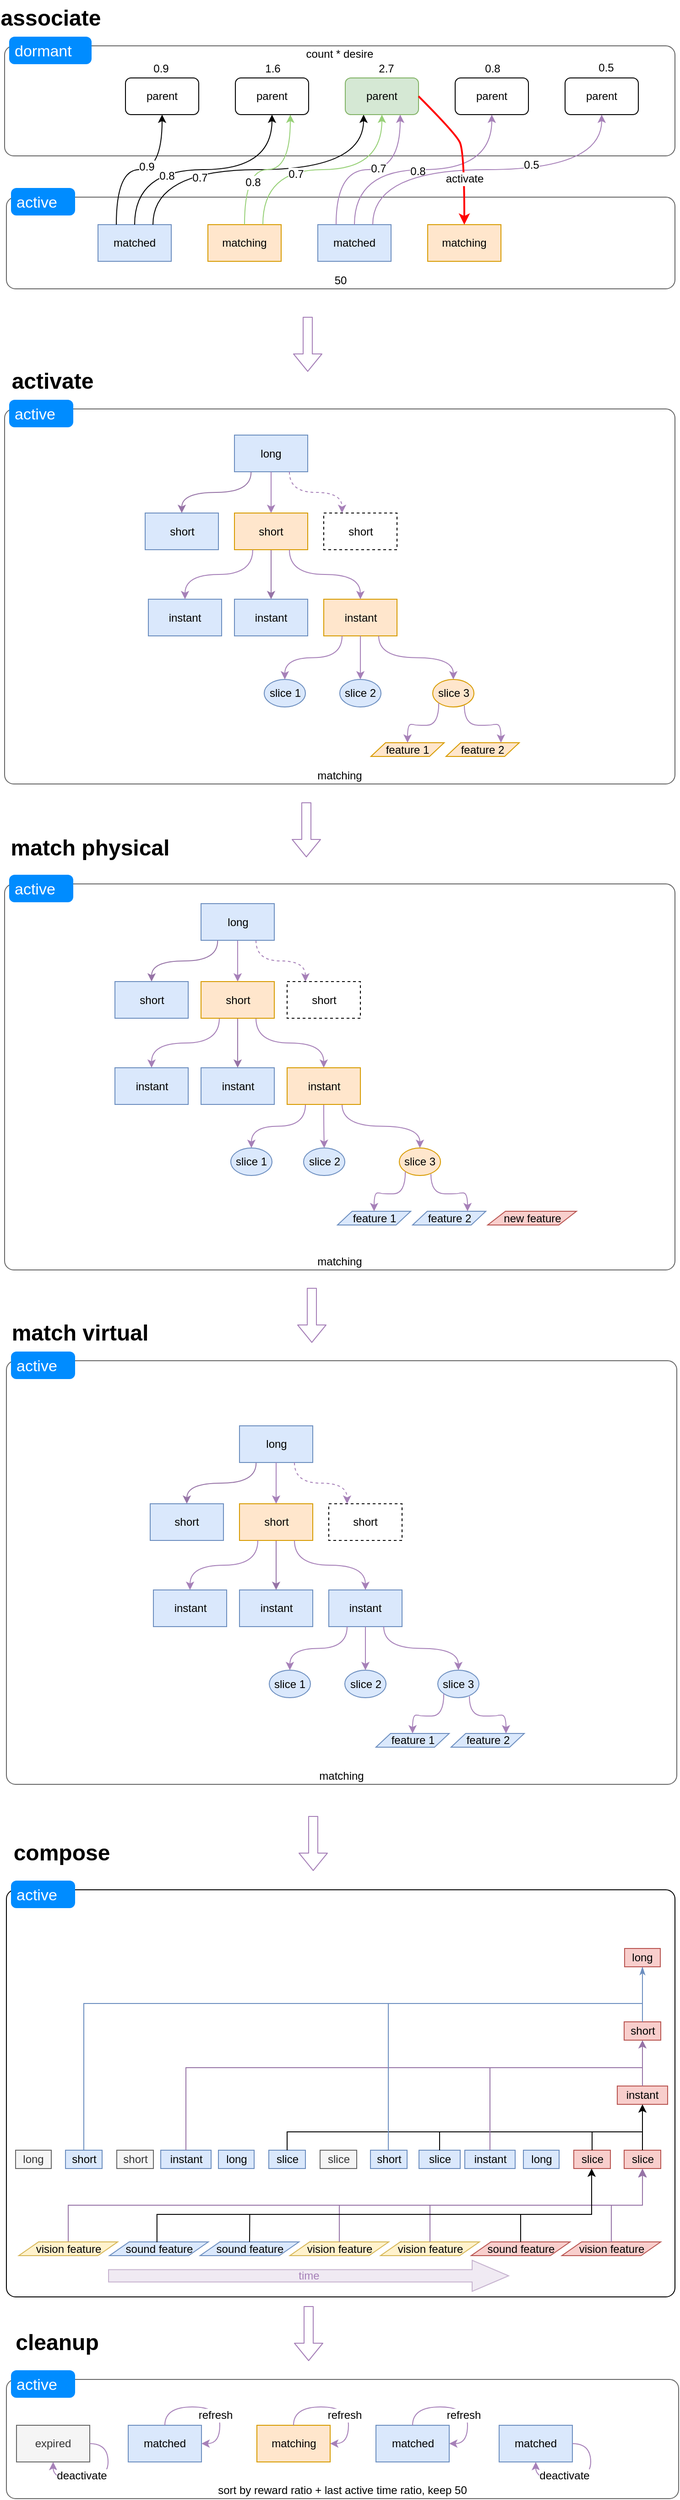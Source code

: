 <mxfile version="11.2.8" type="device" pages="1"><diagram id="uIfDItWcTjs9cxhtNSUr" name="Page-1"><mxGraphModel dx="813" dy="454" grid="1" gridSize="10" guides="1" tooltips="1" connect="1" arrows="1" fold="1" page="1" pageScale="1" pageWidth="827" pageHeight="1169" math="0" shadow="0"><root><mxCell id="0"/><mxCell id="1" parent="0"/><mxCell id="nVQxhb5JXBh5FxGEKLRy-2" value="count * desire" style="shape=mxgraph.mockup.containers.marginRect;rectMarginTop=10;strokeColor=#666666;fillColor=#ffffff;strokeWidth=1;dashed=0;rounded=1;arcSize=5;recursiveResize=0;verticalAlign=top;spacingTop=5;" parent="1" vertex="1"><mxGeometry x="28" y="75" width="732" height="130" as="geometry"/></mxCell><mxCell id="nVQxhb5JXBh5FxGEKLRy-3" value="dormant" style="shape=rect;strokeColor=none;fillColor=#008cff;strokeWidth=1;dashed=0;rounded=1;arcSize=20;fontColor=#ffffff;fontSize=17;spacing=2;spacingTop=-2;align=left;autosize=1;spacingLeft=4;resizeWidth=0;resizeHeight=0;perimeter=none;" parent="nVQxhb5JXBh5FxGEKLRy-2" vertex="1"><mxGeometry x="5" width="90" height="30" as="geometry"/></mxCell><mxCell id="Uc6yvONvGH-fCWqpTol6-9" value="0.9" style="text;html=1;strokeColor=none;fillColor=none;align=center;verticalAlign=middle;whiteSpace=wrap;rounded=0;" vertex="1" parent="nVQxhb5JXBh5FxGEKLRy-2"><mxGeometry x="150.5" y="24.786" width="40" height="20" as="geometry"/></mxCell><mxCell id="Uc6yvONvGH-fCWqpTol6-10" value="1.6" style="text;html=1;strokeColor=none;fillColor=none;align=center;verticalAlign=middle;whiteSpace=wrap;rounded=0;" vertex="1" parent="nVQxhb5JXBh5FxGEKLRy-2"><mxGeometry x="272.5" y="24.786" width="40" height="20" as="geometry"/></mxCell><mxCell id="Uc6yvONvGH-fCWqpTol6-11" value="2.7" style="text;html=1;strokeColor=none;fillColor=none;align=center;verticalAlign=middle;whiteSpace=wrap;rounded=0;" vertex="1" parent="nVQxhb5JXBh5FxGEKLRy-2"><mxGeometry x="396.5" y="24.786" width="40" height="20" as="geometry"/></mxCell><mxCell id="Uc6yvONvGH-fCWqpTol6-12" value="0.8" style="text;html=1;strokeColor=none;fillColor=none;align=center;verticalAlign=middle;whiteSpace=wrap;rounded=0;" vertex="1" parent="nVQxhb5JXBh5FxGEKLRy-2"><mxGeometry x="512.5" y="24.786" width="40" height="20" as="geometry"/></mxCell><mxCell id="Uc6yvONvGH-fCWqpTol6-13" value="0.5" style="text;html=1;strokeColor=none;fillColor=none;align=center;verticalAlign=middle;whiteSpace=wrap;rounded=0;" vertex="1" parent="nVQxhb5JXBh5FxGEKLRy-2"><mxGeometry x="637" y="23.786" width="40" height="20" as="geometry"/></mxCell><mxCell id="_QX0b865lmBwAlGFILvt-24" value="50" style="shape=mxgraph.mockup.containers.marginRect;rectMarginTop=10;strokeColor=#666666;fillColor=#ffffff;strokeWidth=1;dashed=0;rounded=1;arcSize=5;recursiveResize=0;verticalAlign=bottom;" parent="1" vertex="1"><mxGeometry x="30" y="240" width="730" height="110" as="geometry"/></mxCell><mxCell id="_QX0b865lmBwAlGFILvt-25" value="active" style="shape=rect;strokeColor=none;fillColor=#008cff;strokeWidth=1;dashed=0;rounded=1;arcSize=20;fontColor=#ffffff;fontSize=17;spacing=2;spacingTop=-2;align=left;autosize=1;spacingLeft=4;resizeWidth=0;resizeHeight=0;perimeter=none;" parent="_QX0b865lmBwAlGFILvt-24" vertex="1"><mxGeometry x="5" width="70" height="30" as="geometry"/></mxCell><mxCell id="_QX0b865lmBwAlGFILvt-2" value="matched" style="rounded=0;whiteSpace=wrap;html=1;fillColor=#dae8fc;strokeColor=#6c8ebf;" parent="_QX0b865lmBwAlGFILvt-24" vertex="1"><mxGeometry x="100" y="40" width="80" height="40" as="geometry"/></mxCell><mxCell id="_QX0b865lmBwAlGFILvt-7" value="matching" style="rounded=0;whiteSpace=wrap;html=1;fillColor=#ffe6cc;strokeColor=#d79b00;" parent="_QX0b865lmBwAlGFILvt-24" vertex="1"><mxGeometry x="220" y="40" width="80" height="40" as="geometry"/></mxCell><mxCell id="_QX0b865lmBwAlGFILvt-8" value="matched" style="rounded=0;whiteSpace=wrap;html=1;fillColor=#dae8fc;strokeColor=#6c8ebf;" parent="_QX0b865lmBwAlGFILvt-24" vertex="1"><mxGeometry x="340" y="40" width="80" height="40" as="geometry"/></mxCell><mxCell id="nVQxhb5JXBh5FxGEKLRy-4" value="matching" style="rounded=0;whiteSpace=wrap;html=1;fillColor=#ffe6cc;strokeColor=#d79b00;" parent="_QX0b865lmBwAlGFILvt-24" vertex="1"><mxGeometry x="460" y="40" width="80" height="40" as="geometry"/></mxCell><mxCell id="_QX0b865lmBwAlGFILvt-16" style="edgeStyle=orthogonalEdgeStyle;rounded=0;orthogonalLoop=1;jettySize=auto;html=1;exitX=0.25;exitY=0;exitDx=0;exitDy=0;entryX=0.5;entryY=1;entryDx=0;entryDy=0;curved=1;" parent="1" source="_QX0b865lmBwAlGFILvt-2" target="_QX0b865lmBwAlGFILvt-11" edge="1"><mxGeometry relative="1" as="geometry"/></mxCell><mxCell id="Uc6yvONvGH-fCWqpTol6-1" value="0.9" style="text;html=1;resizable=0;points=[];align=center;verticalAlign=middle;labelBackgroundColor=#ffffff;" vertex="1" connectable="0" parent="_QX0b865lmBwAlGFILvt-16"><mxGeometry x="0.094" y="3" relative="1" as="geometry"><mxPoint as="offset"/></mxGeometry></mxCell><mxCell id="_QX0b865lmBwAlGFILvt-17" style="rounded=0;orthogonalLoop=1;jettySize=auto;html=1;exitX=0.5;exitY=0;exitDx=0;exitDy=0;entryX=0.5;entryY=1;entryDx=0;entryDy=0;edgeStyle=orthogonalEdgeStyle;curved=1;" parent="1" source="_QX0b865lmBwAlGFILvt-2" target="_QX0b865lmBwAlGFILvt-12" edge="1"><mxGeometry relative="1" as="geometry"/></mxCell><mxCell id="Uc6yvONvGH-fCWqpTol6-2" value="0.8" style="text;html=1;resizable=0;points=[];align=center;verticalAlign=middle;labelBackgroundColor=#ffffff;" vertex="1" connectable="0" parent="_QX0b865lmBwAlGFILvt-17"><mxGeometry x="-0.603" y="-35" relative="1" as="geometry"><mxPoint as="offset"/></mxGeometry></mxCell><mxCell id="_QX0b865lmBwAlGFILvt-18" style="edgeStyle=orthogonalEdgeStyle;rounded=0;orthogonalLoop=1;jettySize=auto;html=1;exitX=0.75;exitY=0;exitDx=0;exitDy=0;entryX=0.25;entryY=1;entryDx=0;entryDy=0;curved=1;" parent="1" source="_QX0b865lmBwAlGFILvt-2" target="_QX0b865lmBwAlGFILvt-13" edge="1"><mxGeometry relative="1" as="geometry"/></mxCell><mxCell id="Uc6yvONvGH-fCWqpTol6-3" value="0.7" style="text;html=1;resizable=0;points=[];align=center;verticalAlign=middle;labelBackgroundColor=#ffffff;" vertex="1" connectable="0" parent="_QX0b865lmBwAlGFILvt-18"><mxGeometry x="-0.367" y="-9" relative="1" as="geometry"><mxPoint as="offset"/></mxGeometry></mxCell><mxCell id="_QX0b865lmBwAlGFILvt-19" style="edgeStyle=orthogonalEdgeStyle;rounded=0;orthogonalLoop=1;jettySize=auto;html=1;entryX=0.75;entryY=1;entryDx=0;entryDy=0;curved=1;strokeColor=#97D077;" parent="1" source="_QX0b865lmBwAlGFILvt-7" target="_QX0b865lmBwAlGFILvt-12" edge="1"><mxGeometry relative="1" as="geometry"/></mxCell><mxCell id="Uc6yvONvGH-fCWqpTol6-4" value="0.8" style="text;html=1;resizable=0;points=[];align=center;verticalAlign=middle;labelBackgroundColor=#ffffff;" vertex="1" connectable="0" parent="_QX0b865lmBwAlGFILvt-19"><mxGeometry x="-0.452" y="-9" relative="1" as="geometry"><mxPoint as="offset"/></mxGeometry></mxCell><mxCell id="_QX0b865lmBwAlGFILvt-20" style="edgeStyle=orthogonalEdgeStyle;rounded=0;orthogonalLoop=1;jettySize=auto;html=1;exitX=0.75;exitY=0;exitDx=0;exitDy=0;entryX=0.5;entryY=1;entryDx=0;entryDy=0;curved=1;strokeColor=#97D077;" parent="1" source="_QX0b865lmBwAlGFILvt-7" target="_QX0b865lmBwAlGFILvt-13" edge="1"><mxGeometry relative="1" as="geometry"/></mxCell><mxCell id="Uc6yvONvGH-fCWqpTol6-5" value="0.7" style="text;html=1;resizable=0;points=[];align=center;verticalAlign=middle;labelBackgroundColor=#ffffff;" vertex="1" connectable="0" parent="_QX0b865lmBwAlGFILvt-20"><mxGeometry x="-0.233" y="-5" relative="1" as="geometry"><mxPoint as="offset"/></mxGeometry></mxCell><mxCell id="_QX0b865lmBwAlGFILvt-21" style="edgeStyle=orthogonalEdgeStyle;rounded=0;orthogonalLoop=1;jettySize=auto;html=1;exitX=0.25;exitY=0;exitDx=0;exitDy=0;entryX=0.75;entryY=1;entryDx=0;entryDy=0;curved=1;strokeColor=#A680B8;" parent="1" source="_QX0b865lmBwAlGFILvt-8" target="_QX0b865lmBwAlGFILvt-13" edge="1"><mxGeometry relative="1" as="geometry"/></mxCell><mxCell id="Uc6yvONvGH-fCWqpTol6-6" value="0.7" style="text;html=1;resizable=0;points=[];align=center;verticalAlign=middle;labelBackgroundColor=#ffffff;" vertex="1" connectable="0" parent="_QX0b865lmBwAlGFILvt-21"><mxGeometry x="0.111" y="1" relative="1" as="geometry"><mxPoint as="offset"/></mxGeometry></mxCell><mxCell id="_QX0b865lmBwAlGFILvt-22" style="edgeStyle=orthogonalEdgeStyle;rounded=0;orthogonalLoop=1;jettySize=auto;html=1;exitX=0.5;exitY=0;exitDx=0;exitDy=0;entryX=0.5;entryY=1;entryDx=0;entryDy=0;curved=1;strokeColor=#A680B8;" parent="1" source="_QX0b865lmBwAlGFILvt-8" target="_QX0b865lmBwAlGFILvt-14" edge="1"><mxGeometry relative="1" as="geometry"/></mxCell><mxCell id="Uc6yvONvGH-fCWqpTol6-7" value="0.8" style="text;html=1;resizable=0;points=[];align=center;verticalAlign=middle;labelBackgroundColor=#ffffff;" vertex="1" connectable="0" parent="_QX0b865lmBwAlGFILvt-22"><mxGeometry x="-0.049" y="-2" relative="1" as="geometry"><mxPoint as="offset"/></mxGeometry></mxCell><mxCell id="_QX0b865lmBwAlGFILvt-23" style="edgeStyle=orthogonalEdgeStyle;rounded=0;orthogonalLoop=1;jettySize=auto;html=1;exitX=0.75;exitY=0;exitDx=0;exitDy=0;entryX=0.5;entryY=1;entryDx=0;entryDy=0;curved=1;strokeColor=#A680B8;" parent="1" source="_QX0b865lmBwAlGFILvt-8" target="_QX0b865lmBwAlGFILvt-15" edge="1"><mxGeometry relative="1" as="geometry"/></mxCell><mxCell id="Uc6yvONvGH-fCWqpTol6-8" value="0.5" style="text;html=1;resizable=0;points=[];align=center;verticalAlign=middle;labelBackgroundColor=#ffffff;" vertex="1" connectable="0" parent="_QX0b865lmBwAlGFILvt-23"><mxGeometry x="0.256" y="5" relative="1" as="geometry"><mxPoint as="offset"/></mxGeometry></mxCell><mxCell id="_QX0b865lmBwAlGFILvt-11" value="parent" style="rounded=1;whiteSpace=wrap;html=1;" parent="1" vertex="1"><mxGeometry x="160" y="120" width="80" height="40" as="geometry"/></mxCell><mxCell id="_QX0b865lmBwAlGFILvt-12" value="parent" style="rounded=1;whiteSpace=wrap;html=1;" parent="1" vertex="1"><mxGeometry x="280" y="120" width="80" height="40" as="geometry"/></mxCell><mxCell id="_QX0b865lmBwAlGFILvt-13" value="parent" style="rounded=1;whiteSpace=wrap;html=1;fillColor=#d5e8d4;strokeColor=#82b366;" parent="1" vertex="1"><mxGeometry x="400" y="120" width="80" height="40" as="geometry"/></mxCell><mxCell id="_QX0b865lmBwAlGFILvt-14" value="parent" style="rounded=1;whiteSpace=wrap;html=1;" parent="1" vertex="1"><mxGeometry x="520" y="120" width="80" height="40" as="geometry"/></mxCell><mxCell id="_QX0b865lmBwAlGFILvt-15" value="parent" style="rounded=1;whiteSpace=wrap;html=1;" parent="1" vertex="1"><mxGeometry x="640" y="120" width="80" height="40" as="geometry"/></mxCell><mxCell id="_QX0b865lmBwAlGFILvt-39" value="associate" style="text;strokeColor=none;fillColor=none;html=1;fontSize=24;fontStyle=1;verticalAlign=middle;align=center;" parent="1" vertex="1"><mxGeometry x="28" y="35" width="100" height="40" as="geometry"/></mxCell><mxCell id="_QX0b865lmBwAlGFILvt-40" value="activate" style="text;strokeColor=none;fillColor=none;html=1;fontSize=24;fontStyle=1;verticalAlign=middle;align=center;" parent="1" vertex="1"><mxGeometry x="30" y="431" width="100" height="40" as="geometry"/></mxCell><mxCell id="_QX0b865lmBwAlGFILvt-41" value="matching" style="shape=mxgraph.mockup.containers.marginRect;rectMarginTop=10;strokeColor=#666666;fillColor=#ffffff;strokeWidth=1;dashed=0;rounded=1;arcSize=5;recursiveResize=0;verticalAlign=bottom;" parent="1" vertex="1"><mxGeometry x="28" y="471" width="732" height="419" as="geometry"/></mxCell><mxCell id="_QX0b865lmBwAlGFILvt-42" value="active" style="shape=rect;strokeColor=none;fillColor=#008cff;strokeWidth=1;dashed=0;rounded=1;arcSize=20;fontColor=#ffffff;fontSize=17;spacing=2;spacingTop=-2;align=left;autosize=1;spacingLeft=4;resizeWidth=0;resizeHeight=0;perimeter=none;" parent="_QX0b865lmBwAlGFILvt-41" vertex="1"><mxGeometry x="5" width="70" height="30" as="geometry"/></mxCell><mxCell id="tkAlbdSvMXcv9qVbCQil-5" value="instant" style="rounded=0;whiteSpace=wrap;html=1;fillColor=#dae8fc;strokeColor=#6c8ebf;" parent="_QX0b865lmBwAlGFILvt-41" vertex="1"><mxGeometry x="251" y="217.5" width="80" height="40" as="geometry"/></mxCell><mxCell id="tkAlbdSvMXcv9qVbCQil-9" value="long" style="rounded=0;whiteSpace=wrap;html=1;fillColor=#dae8fc;strokeColor=#6c8ebf;" parent="_QX0b865lmBwAlGFILvt-41" vertex="1"><mxGeometry x="251" y="38.5" width="80" height="40" as="geometry"/></mxCell><mxCell id="tkAlbdSvMXcv9qVbCQil-10" value="slice 3" style="ellipse;whiteSpace=wrap;html=1;fillColor=#ffe6cc;strokeColor=#d79b00;" parent="_QX0b865lmBwAlGFILvt-41" vertex="1"><mxGeometry x="467.5" y="305" width="45" height="30" as="geometry"/></mxCell><mxCell id="tkAlbdSvMXcv9qVbCQil-11" value="instant" style="rounded=0;whiteSpace=wrap;html=1;fillColor=#ffe6cc;strokeColor=#d79b00;" parent="_QX0b865lmBwAlGFILvt-41" vertex="1"><mxGeometry x="348.5" y="217.5" width="80" height="40" as="geometry"/></mxCell><mxCell id="tkAlbdSvMXcv9qVbCQil-4" style="edgeStyle=orthogonalEdgeStyle;curved=1;rounded=0;orthogonalLoop=1;jettySize=auto;html=1;exitX=0.75;exitY=1;exitDx=0;exitDy=0;strokeColor=#A680B8;" parent="_QX0b865lmBwAlGFILvt-41" source="tkAlbdSvMXcv9qVbCQil-11" target="tkAlbdSvMXcv9qVbCQil-10" edge="1"><mxGeometry relative="1" as="geometry"><mxPoint x="410.643" y="-731.714" as="sourcePoint"/></mxGeometry></mxCell><mxCell id="tkAlbdSvMXcv9qVbCQil-13" style="edgeStyle=orthogonalEdgeStyle;rounded=0;orthogonalLoop=1;jettySize=auto;html=1;exitX=0.5;exitY=1;exitDx=0;exitDy=0;entryX=0.5;entryY=0;entryDx=0;entryDy=0;fillColor=#e1d5e7;strokeColor=#9673a6;" parent="_QX0b865lmBwAlGFILvt-41" source="tkAlbdSvMXcv9qVbCQil-14" target="tkAlbdSvMXcv9qVbCQil-5" edge="1"><mxGeometry relative="1" as="geometry"/></mxCell><mxCell id="tkAlbdSvMXcv9qVbCQil-14" value="short" style="rounded=0;whiteSpace=wrap;html=1;fillColor=#ffe6cc;strokeColor=#d79b00;" parent="_QX0b865lmBwAlGFILvt-41" vertex="1"><mxGeometry x="251" y="123.5" width="80" height="40" as="geometry"/></mxCell><mxCell id="tkAlbdSvMXcv9qVbCQil-7" style="rounded=0;orthogonalLoop=1;jettySize=auto;html=1;exitX=0.5;exitY=1;exitDx=0;exitDy=0;entryX=0.5;entryY=0;entryDx=0;entryDy=0;strokeColor=#A680B8;" parent="_QX0b865lmBwAlGFILvt-41" source="tkAlbdSvMXcv9qVbCQil-9" target="tkAlbdSvMXcv9qVbCQil-14" edge="1"><mxGeometry relative="1" as="geometry"/></mxCell><mxCell id="tkAlbdSvMXcv9qVbCQil-6" style="edgeStyle=orthogonalEdgeStyle;curved=1;rounded=0;orthogonalLoop=1;jettySize=auto;html=1;exitX=0.75;exitY=1;exitDx=0;exitDy=0;entryX=0.5;entryY=0;entryDx=0;entryDy=0;strokeColor=#A680B8;" parent="_QX0b865lmBwAlGFILvt-41" source="tkAlbdSvMXcv9qVbCQil-14" target="tkAlbdSvMXcv9qVbCQil-11" edge="1"><mxGeometry relative="1" as="geometry"/></mxCell><mxCell id="tkAlbdSvMXcv9qVbCQil-15" value="" style="edgeStyle=orthogonalEdgeStyle;rounded=0;orthogonalLoop=1;jettySize=auto;html=1;exitX=0.227;exitY=1.008;exitDx=0;exitDy=0;exitPerimeter=0;curved=1;fillColor=#e1d5e7;strokeColor=#9673a6;" parent="_QX0b865lmBwAlGFILvt-41" source="tkAlbdSvMXcv9qVbCQil-9" target="tkAlbdSvMXcv9qVbCQil-17" edge="1"><mxGeometry relative="1" as="geometry"/></mxCell><mxCell id="tkAlbdSvMXcv9qVbCQil-16" value="short" style="rounded=0;whiteSpace=wrap;html=1;dashed=1;" parent="_QX0b865lmBwAlGFILvt-41" vertex="1"><mxGeometry x="348.5" y="123.5" width="80" height="40" as="geometry"/></mxCell><mxCell id="tkAlbdSvMXcv9qVbCQil-8" style="edgeStyle=orthogonalEdgeStyle;curved=1;rounded=0;orthogonalLoop=1;jettySize=auto;html=1;exitX=0.75;exitY=1;exitDx=0;exitDy=0;entryX=0.25;entryY=0;entryDx=0;entryDy=0;strokeColor=#A680B8;dashed=1;" parent="_QX0b865lmBwAlGFILvt-41" source="tkAlbdSvMXcv9qVbCQil-9" target="tkAlbdSvMXcv9qVbCQil-16" edge="1"><mxGeometry relative="1" as="geometry"/></mxCell><mxCell id="tkAlbdSvMXcv9qVbCQil-17" value="short" style="rounded=0;whiteSpace=wrap;html=1;fillColor=#dae8fc;strokeColor=#6c8ebf;" parent="_QX0b865lmBwAlGFILvt-41" vertex="1"><mxGeometry x="153.5" y="123.5" width="80" height="40" as="geometry"/></mxCell><mxCell id="tkAlbdSvMXcv9qVbCQil-18" value="instant" style="rounded=0;whiteSpace=wrap;html=1;fillColor=#dae8fc;strokeColor=#6c8ebf;" parent="_QX0b865lmBwAlGFILvt-41" vertex="1"><mxGeometry x="157" y="217.5" width="80" height="40" as="geometry"/></mxCell><mxCell id="tkAlbdSvMXcv9qVbCQil-12" style="edgeStyle=orthogonalEdgeStyle;curved=1;rounded=0;orthogonalLoop=1;jettySize=auto;html=1;exitX=0.25;exitY=1;exitDx=0;exitDy=0;entryX=0.5;entryY=0;entryDx=0;entryDy=0;strokeColor=#A680B8;" parent="_QX0b865lmBwAlGFILvt-41" source="tkAlbdSvMXcv9qVbCQil-14" target="tkAlbdSvMXcv9qVbCQil-18" edge="1"><mxGeometry relative="1" as="geometry"/></mxCell><mxCell id="tkAlbdSvMXcv9qVbCQil-19" value="feature 1" style="shape=parallelogram;perimeter=parallelogramPerimeter;whiteSpace=wrap;html=1;fillColor=#ffe6cc;strokeColor=#d79b00;" parent="_QX0b865lmBwAlGFILvt-41" vertex="1"><mxGeometry x="400" y="374" width="80" height="15" as="geometry"/></mxCell><mxCell id="tkAlbdSvMXcv9qVbCQil-20" value="feature 2" style="shape=parallelogram;perimeter=parallelogramPerimeter;whiteSpace=wrap;html=1;fillColor=#ffe6cc;strokeColor=#d79b00;" parent="_QX0b865lmBwAlGFILvt-41" vertex="1"><mxGeometry x="482" y="374" width="80" height="15" as="geometry"/></mxCell><mxCell id="tkAlbdSvMXcv9qVbCQil-21" style="edgeStyle=orthogonalEdgeStyle;curved=1;rounded=0;orthogonalLoop=1;jettySize=auto;html=1;exitX=0;exitY=1;exitDx=0;exitDy=0;entryX=0.5;entryY=0;entryDx=0;entryDy=0;strokeColor=#A680B8;" parent="_QX0b865lmBwAlGFILvt-41" source="tkAlbdSvMXcv9qVbCQil-10" target="tkAlbdSvMXcv9qVbCQil-19" edge="1"><mxGeometry relative="1" as="geometry"><mxPoint x="448.357" y="-654.214" as="sourcePoint"/></mxGeometry></mxCell><mxCell id="tkAlbdSvMXcv9qVbCQil-22" style="edgeStyle=orthogonalEdgeStyle;curved=1;rounded=0;orthogonalLoop=1;jettySize=auto;html=1;exitX=0.767;exitY=0.944;exitDx=0;exitDy=0;entryX=0.75;entryY=0;entryDx=0;entryDy=0;strokeColor=#A680B8;exitPerimeter=0;" parent="_QX0b865lmBwAlGFILvt-41" source="tkAlbdSvMXcv9qVbCQil-10" target="tkAlbdSvMXcv9qVbCQil-20" edge="1"><mxGeometry relative="1" as="geometry"><mxPoint x="480.357" y="-654.214" as="sourcePoint"/></mxGeometry></mxCell><mxCell id="tkAlbdSvMXcv9qVbCQil-23" value="slice 1" style="ellipse;whiteSpace=wrap;html=1;fillColor=#dae8fc;strokeColor=#6c8ebf;" parent="_QX0b865lmBwAlGFILvt-41" vertex="1"><mxGeometry x="283.5" y="305" width="45" height="30" as="geometry"/></mxCell><mxCell id="tkAlbdSvMXcv9qVbCQil-2" style="edgeStyle=orthogonalEdgeStyle;curved=1;rounded=0;orthogonalLoop=1;jettySize=auto;html=1;exitX=0.25;exitY=1;exitDx=0;exitDy=0;entryX=0.5;entryY=0;entryDx=0;entryDy=0;strokeColor=#A680B8;" parent="_QX0b865lmBwAlGFILvt-41" source="tkAlbdSvMXcv9qVbCQil-11" target="tkAlbdSvMXcv9qVbCQil-23" edge="1"><mxGeometry relative="1" as="geometry"><mxPoint x="323.5" y="-616.167" as="targetPoint"/><mxPoint x="370.643" y="-731.714" as="sourcePoint"/></mxGeometry></mxCell><mxCell id="tkAlbdSvMXcv9qVbCQil-24" value="slice 2" style="ellipse;whiteSpace=wrap;html=1;fillColor=#dae8fc;strokeColor=#6c8ebf;" parent="_QX0b865lmBwAlGFILvt-41" vertex="1"><mxGeometry x="366" y="305" width="45" height="30" as="geometry"/></mxCell><mxCell id="tkAlbdSvMXcv9qVbCQil-3" style="edgeStyle=orthogonalEdgeStyle;curved=1;rounded=0;orthogonalLoop=1;jettySize=auto;html=1;strokeColor=#A680B8;entryX=0.5;entryY=0;entryDx=0;entryDy=0;exitX=0.5;exitY=1;exitDx=0;exitDy=0;" parent="_QX0b865lmBwAlGFILvt-41" source="tkAlbdSvMXcv9qVbCQil-11" target="tkAlbdSvMXcv9qVbCQil-24" edge="1"><mxGeometry relative="1" as="geometry"><mxPoint x="386" y="-616.5" as="targetPoint"/><mxPoint x="390.643" y="-731.5" as="sourcePoint"/></mxGeometry></mxCell><mxCell id="_QX0b865lmBwAlGFILvt-78" value="" style="shape=flexArrow;endArrow=classic;html=1;strokeColor=#A680B8;" parent="1" edge="1"><mxGeometry width="50" height="50" relative="1" as="geometry"><mxPoint x="359" y="380.5" as="sourcePoint"/><mxPoint x="359" y="440.5" as="targetPoint"/></mxGeometry></mxCell><mxCell id="RcPQJJ44UbuaZrgmVKw3-2" value="match physical" style="text;strokeColor=none;fillColor=none;html=1;fontSize=24;fontStyle=1;verticalAlign=middle;align=center;dashed=1;" parent="1" vertex="1"><mxGeometry x="27.5" y="940" width="187" height="40" as="geometry"/></mxCell><mxCell id="RcPQJJ44UbuaZrgmVKw3-27" value="match virtual" style="text;strokeColor=none;fillColor=none;html=1;fontSize=24;fontStyle=1;verticalAlign=middle;align=center;dashed=1;" parent="1" vertex="1"><mxGeometry x="28" y="1469" width="164" height="40" as="geometry"/></mxCell><mxCell id="RcPQJJ44UbuaZrgmVKw3-43" value="" style="shape=flexArrow;endArrow=classic;html=1;strokeColor=#A680B8;" parent="1" edge="1"><mxGeometry width="50" height="50" relative="1" as="geometry"><mxPoint x="363.5" y="1439.5" as="sourcePoint"/><mxPoint x="363.5" y="1499.5" as="targetPoint"/></mxGeometry></mxCell><mxCell id="RcPQJJ44UbuaZrgmVKw3-72" value="compose" style="text;strokeColor=none;fillColor=none;html=1;fontSize=24;fontStyle=1;verticalAlign=middle;align=center;dashed=1;" parent="1" vertex="1"><mxGeometry x="40" y="2035.5" width="100" height="40" as="geometry"/></mxCell><mxCell id="RcPQJJ44UbuaZrgmVKw3-73" value="" style="shape=mxgraph.mockup.containers.marginRect;rectMarginTop=10;strokeWidth=1;dashed=0;rounded=1;arcSize=5;recursiveResize=0;verticalAlign=bottom;" parent="1" vertex="1"><mxGeometry x="30" y="2086" width="730" height="454" as="geometry"/></mxCell><mxCell id="RcPQJJ44UbuaZrgmVKw3-74" value="active" style="shape=rect;strokeColor=none;fillColor=#008cff;strokeWidth=1;dashed=0;rounded=1;arcSize=20;fontColor=#ffffff;fontSize=17;spacing=2;spacingTop=-2;align=left;autosize=1;spacingLeft=4;resizeWidth=0;resizeHeight=0;perimeter=none;" parent="RcPQJJ44UbuaZrgmVKw3-73" vertex="1"><mxGeometry x="5" width="70" height="30" as="geometry"/></mxCell><mxCell id="RcPQJJ44UbuaZrgmVKw3-76" value="slice" style="rounded=0;whiteSpace=wrap;html=1;fillColor=#f8cecc;strokeColor=#b85450;flipH=0;flipV=1;" parent="RcPQJJ44UbuaZrgmVKw3-73" vertex="1"><mxGeometry x="674.5" y="294" width="40" height="20" as="geometry"/></mxCell><mxCell id="r-gkG3SIURt9ZjMt7IHK-60" value="slice" style="rounded=0;whiteSpace=wrap;html=1;fillColor=#f5f5f5;strokeColor=#666666;fontColor=#333333;flipH=0;flipV=1;" parent="RcPQJJ44UbuaZrgmVKw3-73" vertex="1"><mxGeometry x="342.5" y="294" width="40" height="20" as="geometry"/></mxCell><mxCell id="RcPQJJ44UbuaZrgmVKw3-81" value="slice" style="rounded=0;whiteSpace=wrap;html=1;fillColor=#dae8fc;strokeColor=#6c8ebf;flipH=0;flipV=1;" parent="RcPQJJ44UbuaZrgmVKw3-73" vertex="1"><mxGeometry x="450.5" y="294" width="45" height="20" as="geometry"/></mxCell><mxCell id="r-gkG3SIURt9ZjMt7IHK-2" value="slice" style="rounded=0;whiteSpace=wrap;html=1;fillColor=#dae8fc;strokeColor=#6c8ebf;flipH=0;flipV=1;" parent="RcPQJJ44UbuaZrgmVKw3-73" vertex="1"><mxGeometry x="286.5" y="294" width="40" height="20" as="geometry"/></mxCell><mxCell id="r-gkG3SIURt9ZjMt7IHK-1" value="slice" style="rounded=0;whiteSpace=wrap;html=1;fillColor=#f8cecc;strokeColor=#b85450;flipH=0;flipV=1;" parent="RcPQJJ44UbuaZrgmVKw3-73" vertex="1"><mxGeometry x="619.5" y="294" width="40" height="20" as="geometry"/></mxCell><mxCell id="r-gkG3SIURt9ZjMt7IHK-6" value="instant" style="rounded=0;whiteSpace=wrap;html=1;fillColor=#dae8fc;strokeColor=#6c8ebf;flipH=0;flipV=1;" parent="RcPQJJ44UbuaZrgmVKw3-73" vertex="1"><mxGeometry x="500.5" y="294" width="55" height="20" as="geometry"/></mxCell><mxCell id="r-gkG3SIURt9ZjMt7IHK-12" value="short" style="rounded=0;whiteSpace=wrap;html=1;fillColor=#dae8fc;strokeColor=#6c8ebf;flipH=0;flipV=1;" parent="RcPQJJ44UbuaZrgmVKw3-73" vertex="1"><mxGeometry x="397.5" y="294" width="40" height="20" as="geometry"/></mxCell><mxCell id="r-gkG3SIURt9ZjMt7IHK-18" value="long" style="rounded=0;whiteSpace=wrap;html=1;fillColor=#dae8fc;strokeColor=#6c8ebf;flipH=0;flipV=1;" parent="RcPQJJ44UbuaZrgmVKw3-73" vertex="1"><mxGeometry x="564.5" y="294" width="39" height="20" as="geometry"/></mxCell><mxCell id="r-gkG3SIURt9ZjMt7IHK-20" value="long" style="rounded=0;whiteSpace=wrap;html=1;fillColor=#dae8fc;strokeColor=#6c8ebf;flipH=0;flipV=1;" parent="RcPQJJ44UbuaZrgmVKw3-73" vertex="1"><mxGeometry x="231.5" y="294" width="39" height="20" as="geometry"/></mxCell><mxCell id="r-gkG3SIURt9ZjMt7IHK-46" value="instant" style="rounded=0;whiteSpace=wrap;html=1;fillColor=#dae8fc;strokeColor=#6c8ebf;flipH=0;flipV=1;" parent="RcPQJJ44UbuaZrgmVKw3-73" vertex="1"><mxGeometry x="168.5" y="294" width="55" height="20" as="geometry"/></mxCell><mxCell id="f0B3rSYK8RTnES844cNo-42" style="edgeStyle=orthogonalEdgeStyle;rounded=0;orthogonalLoop=1;jettySize=auto;html=1;entryX=0.5;entryY=1;entryDx=0;entryDy=0;endArrow=classicThin;endFill=1;exitX=0.5;exitY=0;exitDx=0;exitDy=0;fillColor=#dae8fc;strokeColor=#6c8ebf;" parent="RcPQJJ44UbuaZrgmVKw3-73" source="r-gkG3SIURt9ZjMt7IHK-50" target="f0B3rSYK8RTnES844cNo-41" edge="1"><mxGeometry relative="1" as="geometry"><Array as="points"><mxPoint x="84" y="134"/><mxPoint x="695" y="134"/></Array></mxGeometry></mxCell><mxCell id="r-gkG3SIURt9ZjMt7IHK-50" value="short" style="rounded=0;whiteSpace=wrap;html=1;fillColor=#dae8fc;strokeColor=#6c8ebf;flipH=0;flipV=1;" parent="RcPQJJ44UbuaZrgmVKw3-73" vertex="1"><mxGeometry x="64.5" y="294" width="40" height="20" as="geometry"/></mxCell><mxCell id="r-gkG3SIURt9ZjMt7IHK-51" value="short" style="rounded=0;whiteSpace=wrap;html=1;fillColor=#f5f5f5;strokeColor=#666666;fontColor=#333333;flipH=0;flipV=1;" parent="RcPQJJ44UbuaZrgmVKw3-73" vertex="1"><mxGeometry x="120.5" y="294" width="40" height="20" as="geometry"/></mxCell><mxCell id="r-gkG3SIURt9ZjMt7IHK-53" value="long" style="rounded=0;whiteSpace=wrap;html=1;fillColor=#f5f5f5;strokeColor=#666666;fontColor=#333333;flipH=0;flipV=1;" parent="RcPQJJ44UbuaZrgmVKw3-73" vertex="1"><mxGeometry x="10" y="294" width="39" height="20" as="geometry"/></mxCell><mxCell id="bkGST200rDPho-Yo-tSY-4" value="time" style="html=1;shadow=0;dashed=0;align=center;verticalAlign=middle;shape=mxgraph.arrows2.arrow;dy=0.6;dx=40;notch=0;opacity=50;fillColor=#e1d5e7;strokeColor=#9673a6;fontColor=#A680B8;" parent="RcPQJJ44UbuaZrgmVKw3-73" vertex="1"><mxGeometry x="111.5" y="414" width="437" height="34" as="geometry"/></mxCell><mxCell id="f0B3rSYK8RTnES844cNo-13" style="edgeStyle=orthogonalEdgeStyle;rounded=0;orthogonalLoop=1;jettySize=auto;html=1;exitX=0.5;exitY=0;exitDx=0;exitDy=0;entryX=0.5;entryY=1;entryDx=0;entryDy=0;fillColor=#e1d5e7;strokeColor=#9673a6;" parent="RcPQJJ44UbuaZrgmVKw3-73" source="f0B3rSYK8RTnES844cNo-1" target="RcPQJJ44UbuaZrgmVKw3-76" edge="1"><mxGeometry relative="1" as="geometry"/></mxCell><mxCell id="f0B3rSYK8RTnES844cNo-1" value="vision feature" style="shape=parallelogram;perimeter=parallelogramPerimeter;whiteSpace=wrap;html=1;fillColor=#fff2cc;strokeColor=#d6b656;flipH=1;flipV=1;" parent="RcPQJJ44UbuaZrgmVKw3-73" vertex="1"><mxGeometry x="13.5" y="394" width="108" height="15" as="geometry"/></mxCell><mxCell id="f0B3rSYK8RTnES844cNo-2" value="sound feature" style="shape=parallelogram;perimeter=parallelogramPerimeter;whiteSpace=wrap;html=1;fillColor=#dae8fc;strokeColor=#6c8ebf;flipH=1;flipV=1;" parent="RcPQJJ44UbuaZrgmVKw3-73" vertex="1"><mxGeometry x="112.5" y="394" width="108" height="15" as="geometry"/></mxCell><mxCell id="f0B3rSYK8RTnES844cNo-3" value="sound feature" style="shape=parallelogram;perimeter=parallelogramPerimeter;whiteSpace=wrap;html=1;fillColor=#dae8fc;strokeColor=#6c8ebf;flipH=1;flipV=1;" parent="RcPQJJ44UbuaZrgmVKw3-73" vertex="1"><mxGeometry x="211.5" y="394" width="108" height="15" as="geometry"/></mxCell><mxCell id="f0B3rSYK8RTnES844cNo-4" value="sound feature" style="shape=parallelogram;perimeter=parallelogramPerimeter;whiteSpace=wrap;html=1;fillColor=#f8cecc;strokeColor=#b85450;flipH=1;flipV=1;" parent="RcPQJJ44UbuaZrgmVKw3-73" vertex="1"><mxGeometry x="507.5" y="394" width="108" height="15" as="geometry"/></mxCell><mxCell id="f0B3rSYK8RTnES844cNo-5" value="vision feature" style="shape=parallelogram;perimeter=parallelogramPerimeter;whiteSpace=wrap;html=1;fillColor=#fff2cc;strokeColor=#d6b656;flipH=1;flipV=1;" parent="RcPQJJ44UbuaZrgmVKw3-73" vertex="1"><mxGeometry x="309.5" y="394" width="108" height="15" as="geometry"/></mxCell><mxCell id="f0B3rSYK8RTnES844cNo-6" value="vision feature" style="shape=parallelogram;perimeter=parallelogramPerimeter;whiteSpace=wrap;html=1;fillColor=#fff2cc;strokeColor=#d6b656;flipH=1;flipV=1;" parent="RcPQJJ44UbuaZrgmVKw3-73" vertex="1"><mxGeometry x="408.5" y="394" width="108" height="15" as="geometry"/></mxCell><mxCell id="f0B3rSYK8RTnES844cNo-7" value="vision feature" style="shape=parallelogram;perimeter=parallelogramPerimeter;whiteSpace=wrap;html=1;fillColor=#f8cecc;strokeColor=#b85450;flipH=1;flipV=1;" parent="RcPQJJ44UbuaZrgmVKw3-73" vertex="1"><mxGeometry x="606.5" y="394" width="108" height="15" as="geometry"/></mxCell><mxCell id="f0B3rSYK8RTnES844cNo-12" style="edgeStyle=orthogonalEdgeStyle;rounded=0;orthogonalLoop=1;jettySize=auto;html=1;exitX=0.5;exitY=0;exitDx=0;exitDy=0;fillColor=#e1d5e7;strokeColor=#9673a6;entryX=0.501;entryY=-0.032;entryDx=0;entryDy=0;entryPerimeter=0;" parent="RcPQJJ44UbuaZrgmVKw3-73" source="f0B3rSYK8RTnES844cNo-5" target="RcPQJJ44UbuaZrgmVKw3-76" edge="1"><mxGeometry relative="1" as="geometry"><mxPoint x="691.5" y="284" as="targetPoint"/></mxGeometry></mxCell><mxCell id="f0B3rSYK8RTnES844cNo-11" style="edgeStyle=orthogonalEdgeStyle;rounded=0;orthogonalLoop=1;jettySize=auto;html=1;exitX=0.5;exitY=0;exitDx=0;exitDy=0;fillColor=#e1d5e7;strokeColor=#9673a6;entryX=0.501;entryY=-0.036;entryDx=0;entryDy=0;entryPerimeter=0;" parent="RcPQJJ44UbuaZrgmVKw3-73" source="f0B3rSYK8RTnES844cNo-6" target="RcPQJJ44UbuaZrgmVKw3-76" edge="1"><mxGeometry relative="1" as="geometry"><mxPoint x="691.5" y="284" as="targetPoint"/></mxGeometry></mxCell><mxCell id="f0B3rSYK8RTnES844cNo-21" value="instant" style="rounded=0;whiteSpace=wrap;html=1;fillColor=#f8cecc;strokeColor=#b85450;flipH=0;flipV=1;" parent="RcPQJJ44UbuaZrgmVKw3-73" vertex="1"><mxGeometry x="667" y="224" width="55" height="20" as="geometry"/></mxCell><mxCell id="f0B3rSYK8RTnES844cNo-30" style="edgeStyle=orthogonalEdgeStyle;rounded=0;orthogonalLoop=1;jettySize=auto;html=1;endArrow=classic;endFill=1;exitX=0.5;exitY=0;exitDx=0;exitDy=0;entryX=0.5;entryY=1;entryDx=0;entryDy=0;" parent="RcPQJJ44UbuaZrgmVKw3-73" source="r-gkG3SIURt9ZjMt7IHK-2" target="f0B3rSYK8RTnES844cNo-21" edge="1"><mxGeometry relative="1" as="geometry"><mxPoint x="696" y="244" as="targetPoint"/><Array as="points"><mxPoint x="306" y="274"/><mxPoint x="694" y="274"/></Array></mxGeometry></mxCell><mxCell id="f0B3rSYK8RTnES844cNo-34" value="short" style="rounded=0;whiteSpace=wrap;html=1;fillColor=#f8cecc;strokeColor=#b85450;flipH=0;flipV=1;" parent="RcPQJJ44UbuaZrgmVKw3-73" vertex="1"><mxGeometry x="674.5" y="154" width="40" height="20" as="geometry"/></mxCell><mxCell id="f0B3rSYK8RTnES844cNo-37" style="edgeStyle=orthogonalEdgeStyle;rounded=0;orthogonalLoop=1;jettySize=auto;html=1;endArrow=classic;endFill=1;exitX=0.5;exitY=0;exitDx=0;exitDy=0;entryX=0.5;entryY=1;entryDx=0;entryDy=0;fillColor=#e1d5e7;strokeColor=#9673a6;" parent="RcPQJJ44UbuaZrgmVKw3-73" source="r-gkG3SIURt9ZjMt7IHK-46" target="f0B3rSYK8RTnES844cNo-34" edge="1"><mxGeometry relative="1" as="geometry"><mxPoint x="696" y="194" as="targetPoint"/><Array as="points"><mxPoint x="196.5" y="204"/><mxPoint x="694.5" y="204"/></Array></mxGeometry></mxCell><mxCell id="f0B3rSYK8RTnES844cNo-41" value="long" style="rounded=0;whiteSpace=wrap;html=1;fillColor=#f8cecc;strokeColor=#b85450;flipH=0;flipV=1;" parent="RcPQJJ44UbuaZrgmVKw3-73" vertex="1"><mxGeometry x="675" y="74" width="39" height="20" as="geometry"/></mxCell><mxCell id="RcPQJJ44UbuaZrgmVKw3-90" value="" style="shape=flexArrow;endArrow=classic;html=1;strokeColor=#A680B8;" parent="1" edge="1"><mxGeometry width="50" height="50" relative="1" as="geometry"><mxPoint x="365" y="2015.5" as="sourcePoint"/><mxPoint x="365" y="2075.5" as="targetPoint"/></mxGeometry></mxCell><mxCell id="nVQxhb5JXBh5FxGEKLRy-6" value="" style="curved=1;endArrow=classic;html=1;exitX=1;exitY=0.5;exitDx=0;exitDy=0;entryX=0.5;entryY=0;entryDx=0;entryDy=0;strokeColor=#FF0000;strokeWidth=2;" parent="1" source="_QX0b865lmBwAlGFILvt-13" target="nVQxhb5JXBh5FxGEKLRy-4" edge="1"><mxGeometry width="50" height="50" relative="1" as="geometry"><mxPoint x="240" y="580" as="sourcePoint"/><mxPoint x="290" y="530" as="targetPoint"/><Array as="points"><mxPoint x="520" y="180"/><mxPoint x="530" y="200"/></Array></mxGeometry></mxCell><mxCell id="2cT1fOv5kfNKghxVwf-h-4" value="activate" style="text;html=1;resizable=0;points=[];align=center;verticalAlign=middle;labelBackgroundColor=#ffffff;" parent="nVQxhb5JXBh5FxGEKLRy-6" vertex="1" connectable="0"><mxGeometry x="0.9" y="3" relative="1" as="geometry"><mxPoint x="-3" y="-42" as="offset"/></mxGeometry></mxCell><mxCell id="nVQxhb5JXBh5FxGEKLRy-7" value="sort by reward ratio + last active time ratio, keep 50" style="shape=mxgraph.mockup.containers.marginRect;rectMarginTop=10;strokeColor=#666666;fillColor=#ffffff;strokeWidth=1;dashed=0;rounded=1;arcSize=5;recursiveResize=0;verticalAlign=bottom;" parent="1" vertex="1"><mxGeometry x="30" y="2620" width="734" height="140" as="geometry"/></mxCell><mxCell id="nVQxhb5JXBh5FxGEKLRy-8" value="active" style="shape=rect;strokeColor=none;fillColor=#008cff;strokeWidth=1;dashed=0;rounded=1;arcSize=20;fontColor=#ffffff;fontSize=17;spacing=2;spacingTop=-2;align=left;autosize=1;spacingLeft=4;resizeWidth=0;resizeHeight=0;perimeter=none;" parent="nVQxhb5JXBh5FxGEKLRy-7" vertex="1"><mxGeometry x="5" width="70" height="30" as="geometry"/></mxCell><mxCell id="nVQxhb5JXBh5FxGEKLRy-11" value="expired" style="rounded=0;whiteSpace=wrap;html=1;fillColor=#f5f5f5;strokeColor=#666666;fontColor=#333333;" parent="nVQxhb5JXBh5FxGEKLRy-7" vertex="1"><mxGeometry x="11" y="60" width="80" height="40" as="geometry"/></mxCell><mxCell id="nVQxhb5JXBh5FxGEKLRy-12" value="matched" style="rounded=0;whiteSpace=wrap;html=1;fillColor=#dae8fc;strokeColor=#6c8ebf;" parent="nVQxhb5JXBh5FxGEKLRy-7" vertex="1"><mxGeometry x="133" y="60" width="80" height="40" as="geometry"/></mxCell><mxCell id="nVQxhb5JXBh5FxGEKLRy-22" style="edgeStyle=orthogonalEdgeStyle;curved=1;rounded=0;orthogonalLoop=1;jettySize=auto;html=1;exitX=0.5;exitY=0;exitDx=0;exitDy=0;entryX=1;entryY=0.5;entryDx=0;entryDy=0;strokeColor=#A680B8;strokeWidth=1;" parent="nVQxhb5JXBh5FxGEKLRy-7" source="nVQxhb5JXBh5FxGEKLRy-12" target="nVQxhb5JXBh5FxGEKLRy-12" edge="1"><mxGeometry relative="1" as="geometry"/></mxCell><mxCell id="nVQxhb5JXBh5FxGEKLRy-23" value="refresh" style="text;html=1;resizable=0;points=[];align=center;verticalAlign=middle;labelBackgroundColor=#ffffff;" parent="nVQxhb5JXBh5FxGEKLRy-22" vertex="1" connectable="0"><mxGeometry x="0.274" y="-5" relative="1" as="geometry"><mxPoint as="offset"/></mxGeometry></mxCell><mxCell id="nVQxhb5JXBh5FxGEKLRy-24" value="matching" style="rounded=0;whiteSpace=wrap;html=1;fillColor=#ffe6cc;strokeColor=#d79b00;" parent="nVQxhb5JXBh5FxGEKLRy-7" vertex="1"><mxGeometry x="273.5" y="60" width="80" height="40" as="geometry"/></mxCell><mxCell id="nVQxhb5JXBh5FxGEKLRy-25" style="edgeStyle=orthogonalEdgeStyle;curved=1;rounded=0;orthogonalLoop=1;jettySize=auto;html=1;exitX=0.5;exitY=0;exitDx=0;exitDy=0;entryX=1;entryY=0.5;entryDx=0;entryDy=0;strokeColor=#A680B8;strokeWidth=1;" parent="nVQxhb5JXBh5FxGEKLRy-7" source="nVQxhb5JXBh5FxGEKLRy-24" target="nVQxhb5JXBh5FxGEKLRy-24" edge="1"><mxGeometry relative="1" as="geometry"/></mxCell><mxCell id="nVQxhb5JXBh5FxGEKLRy-26" value="refresh" style="text;html=1;resizable=0;points=[];align=center;verticalAlign=middle;labelBackgroundColor=#ffffff;" parent="nVQxhb5JXBh5FxGEKLRy-25" vertex="1" connectable="0"><mxGeometry x="0.274" y="-5" relative="1" as="geometry"><mxPoint as="offset"/></mxGeometry></mxCell><mxCell id="nVQxhb5JXBh5FxGEKLRy-27" value="matched" style="rounded=0;whiteSpace=wrap;html=1;fillColor=#dae8fc;strokeColor=#6c8ebf;" parent="nVQxhb5JXBh5FxGEKLRy-7" vertex="1"><mxGeometry x="403.5" y="60" width="80" height="40" as="geometry"/></mxCell><mxCell id="nVQxhb5JXBh5FxGEKLRy-28" style="edgeStyle=orthogonalEdgeStyle;curved=1;rounded=0;orthogonalLoop=1;jettySize=auto;html=1;exitX=0.5;exitY=0;exitDx=0;exitDy=0;entryX=1;entryY=0.5;entryDx=0;entryDy=0;strokeColor=#A680B8;strokeWidth=1;" parent="nVQxhb5JXBh5FxGEKLRy-7" source="nVQxhb5JXBh5FxGEKLRy-27" target="nVQxhb5JXBh5FxGEKLRy-27" edge="1"><mxGeometry relative="1" as="geometry"/></mxCell><mxCell id="nVQxhb5JXBh5FxGEKLRy-29" value="refresh" style="text;html=1;resizable=0;points=[];align=center;verticalAlign=middle;labelBackgroundColor=#ffffff;" parent="nVQxhb5JXBh5FxGEKLRy-28" vertex="1" connectable="0"><mxGeometry x="0.274" y="-5" relative="1" as="geometry"><mxPoint as="offset"/></mxGeometry></mxCell><mxCell id="nVQxhb5JXBh5FxGEKLRy-30" value="matched" style="rounded=0;whiteSpace=wrap;html=1;fillColor=#dae8fc;strokeColor=#6c8ebf;" parent="nVQxhb5JXBh5FxGEKLRy-7" vertex="1"><mxGeometry x="538" y="60" width="80" height="40" as="geometry"/></mxCell><mxCell id="nVQxhb5JXBh5FxGEKLRy-31" style="edgeStyle=orthogonalEdgeStyle;curved=1;rounded=0;orthogonalLoop=1;jettySize=auto;html=1;exitX=1;exitY=0.5;exitDx=0;exitDy=0;entryX=0.5;entryY=1;entryDx=0;entryDy=0;strokeColor=#A680B8;strokeWidth=1;" parent="nVQxhb5JXBh5FxGEKLRy-7" source="nVQxhb5JXBh5FxGEKLRy-30" target="nVQxhb5JXBh5FxGEKLRy-30" edge="1"><mxGeometry relative="1" as="geometry"/></mxCell><mxCell id="nVQxhb5JXBh5FxGEKLRy-32" value="deactivate" style="text;html=1;resizable=0;points=[];align=center;verticalAlign=middle;labelBackgroundColor=#ffffff;" parent="nVQxhb5JXBh5FxGEKLRy-31" vertex="1" connectable="0"><mxGeometry x="0.274" y="-5" relative="1" as="geometry"><mxPoint as="offset"/></mxGeometry></mxCell><mxCell id="2cT1fOv5kfNKghxVwf-h-1" style="edgeStyle=orthogonalEdgeStyle;curved=1;rounded=0;orthogonalLoop=1;jettySize=auto;html=1;entryX=0.5;entryY=1;entryDx=0;entryDy=0;strokeColor=#A680B8;strokeWidth=1;exitX=1;exitY=0.5;exitDx=0;exitDy=0;" parent="nVQxhb5JXBh5FxGEKLRy-7" source="nVQxhb5JXBh5FxGEKLRy-11" target="nVQxhb5JXBh5FxGEKLRy-11" edge="1"><mxGeometry relative="1" as="geometry"><mxPoint x="104.857" y="109.857" as="sourcePoint"/><mxPoint x="64.857" y="129.857" as="targetPoint"/></mxGeometry></mxCell><mxCell id="2cT1fOv5kfNKghxVwf-h-2" value="deactivate" style="text;html=1;resizable=0;points=[];align=center;verticalAlign=middle;labelBackgroundColor=#ffffff;" parent="2cT1fOv5kfNKghxVwf-h-1" vertex="1" connectable="0"><mxGeometry x="0.274" y="-5" relative="1" as="geometry"><mxPoint as="offset"/></mxGeometry></mxCell><mxCell id="nVQxhb5JXBh5FxGEKLRy-17" value="cleanup" style="text;strokeColor=none;fillColor=none;html=1;fontSize=24;fontStyle=1;verticalAlign=middle;align=center;dashed=1;" parent="1" vertex="1"><mxGeometry x="34.5" y="2570" width="100" height="40" as="geometry"/></mxCell><mxCell id="nVQxhb5JXBh5FxGEKLRy-18" value="" style="shape=flexArrow;endArrow=classic;html=1;strokeColor=#A680B8;" parent="1" edge="1"><mxGeometry width="50" height="50" relative="1" as="geometry"><mxPoint x="360" y="2550" as="sourcePoint"/><mxPoint x="360" y="2610" as="targetPoint"/></mxGeometry></mxCell><mxCell id="Qb_rWB_JqFyFiiQ5EUXk-1" value="matching" style="shape=mxgraph.mockup.containers.marginRect;rectMarginTop=10;strokeColor=#666666;fillColor=#ffffff;strokeWidth=1;dashed=0;rounded=1;arcSize=5;recursiveResize=0;verticalAlign=bottom;" parent="1" vertex="1"><mxGeometry x="28" y="989" width="732" height="431" as="geometry"/></mxCell><mxCell id="Qb_rWB_JqFyFiiQ5EUXk-2" value="active" style="shape=rect;strokeColor=none;fillColor=#008cff;strokeWidth=1;dashed=0;rounded=1;arcSize=20;fontColor=#ffffff;fontSize=17;spacing=2;spacingTop=-2;align=left;autosize=1;spacingLeft=4;resizeWidth=0;resizeHeight=0;perimeter=none;" parent="Qb_rWB_JqFyFiiQ5EUXk-1" vertex="1"><mxGeometry x="5" width="70" height="30" as="geometry"/></mxCell><mxCell id="Qb_rWB_JqFyFiiQ5EUXk-3" style="edgeStyle=orthogonalEdgeStyle;curved=1;rounded=0;orthogonalLoop=1;jettySize=auto;html=1;exitX=0.25;exitY=1;exitDx=0;exitDy=0;entryX=0.5;entryY=0;entryDx=0;entryDy=0;strokeColor=#A680B8;" parent="Qb_rWB_JqFyFiiQ5EUXk-1" source="Qb_rWB_JqFyFiiQ5EUXk-13" target="Qb_rWB_JqFyFiiQ5EUXk-24" edge="1"><mxGeometry relative="1" as="geometry"><mxPoint x="315" y="365.833" as="targetPoint"/><mxPoint x="362.143" y="250.286" as="sourcePoint"/></mxGeometry></mxCell><mxCell id="Qb_rWB_JqFyFiiQ5EUXk-4" style="edgeStyle=orthogonalEdgeStyle;curved=1;rounded=0;orthogonalLoop=1;jettySize=auto;html=1;strokeColor=#A680B8;entryX=0.5;entryY=0;entryDx=0;entryDy=0;exitX=0.5;exitY=1;exitDx=0;exitDy=0;" parent="Qb_rWB_JqFyFiiQ5EUXk-1" source="Qb_rWB_JqFyFiiQ5EUXk-13" target="Qb_rWB_JqFyFiiQ5EUXk-25" edge="1"><mxGeometry relative="1" as="geometry"><mxPoint x="377.5" y="365.5" as="targetPoint"/><mxPoint x="382.143" y="250.5" as="sourcePoint"/></mxGeometry></mxCell><mxCell id="Qb_rWB_JqFyFiiQ5EUXk-5" style="edgeStyle=orthogonalEdgeStyle;curved=1;rounded=0;orthogonalLoop=1;jettySize=auto;html=1;exitX=0.75;exitY=1;exitDx=0;exitDy=0;strokeColor=#A680B8;" parent="Qb_rWB_JqFyFiiQ5EUXk-1" source="Qb_rWB_JqFyFiiQ5EUXk-13" target="Qb_rWB_JqFyFiiQ5EUXk-12" edge="1"><mxGeometry relative="1" as="geometry"><mxPoint x="402.143" y="250.286" as="sourcePoint"/></mxGeometry></mxCell><mxCell id="Qb_rWB_JqFyFiiQ5EUXk-7" value="instant" style="rounded=0;whiteSpace=wrap;html=1;fillColor=#dae8fc;strokeColor=#6c8ebf;" parent="Qb_rWB_JqFyFiiQ5EUXk-1" vertex="1"><mxGeometry x="214.5" y="210.5" width="80" height="40" as="geometry"/></mxCell><mxCell id="Qb_rWB_JqFyFiiQ5EUXk-8" style="edgeStyle=orthogonalEdgeStyle;curved=1;rounded=0;orthogonalLoop=1;jettySize=auto;html=1;exitX=0.75;exitY=1;exitDx=0;exitDy=0;entryX=0.5;entryY=0;entryDx=0;entryDy=0;strokeColor=#A680B8;" parent="Qb_rWB_JqFyFiiQ5EUXk-1" source="Qb_rWB_JqFyFiiQ5EUXk-15" target="Qb_rWB_JqFyFiiQ5EUXk-13" edge="1"><mxGeometry relative="1" as="geometry"/></mxCell><mxCell id="Qb_rWB_JqFyFiiQ5EUXk-9" style="rounded=0;orthogonalLoop=1;jettySize=auto;html=1;exitX=0.5;exitY=1;exitDx=0;exitDy=0;entryX=0.5;entryY=0;entryDx=0;entryDy=0;strokeColor=#A680B8;" parent="Qb_rWB_JqFyFiiQ5EUXk-1" source="Qb_rWB_JqFyFiiQ5EUXk-11" target="Qb_rWB_JqFyFiiQ5EUXk-15" edge="1"><mxGeometry relative="1" as="geometry"/></mxCell><mxCell id="Qb_rWB_JqFyFiiQ5EUXk-10" style="edgeStyle=orthogonalEdgeStyle;curved=1;rounded=0;orthogonalLoop=1;jettySize=auto;html=1;exitX=0.75;exitY=1;exitDx=0;exitDy=0;entryX=0.25;entryY=0;entryDx=0;entryDy=0;strokeColor=#A680B8;dashed=1;" parent="Qb_rWB_JqFyFiiQ5EUXk-1" source="Qb_rWB_JqFyFiiQ5EUXk-11" target="Qb_rWB_JqFyFiiQ5EUXk-17" edge="1"><mxGeometry relative="1" as="geometry"/></mxCell><mxCell id="Qb_rWB_JqFyFiiQ5EUXk-11" value="long" style="rounded=0;whiteSpace=wrap;html=1;fillColor=#dae8fc;strokeColor=#6c8ebf;" parent="Qb_rWB_JqFyFiiQ5EUXk-1" vertex="1"><mxGeometry x="214.5" y="31.5" width="80" height="40" as="geometry"/></mxCell><mxCell id="Qb_rWB_JqFyFiiQ5EUXk-12" value="slice 3" style="ellipse;whiteSpace=wrap;html=1;fillColor=#ffe6cc;strokeColor=#d79b00;" parent="Qb_rWB_JqFyFiiQ5EUXk-1" vertex="1"><mxGeometry x="431" y="298" width="45" height="30" as="geometry"/></mxCell><mxCell id="Qb_rWB_JqFyFiiQ5EUXk-13" value="instant" style="rounded=0;whiteSpace=wrap;html=1;fillColor=#ffe6cc;strokeColor=#d79b00;" parent="Qb_rWB_JqFyFiiQ5EUXk-1" vertex="1"><mxGeometry x="308.5" y="210.5" width="80" height="40" as="geometry"/></mxCell><mxCell id="Qb_rWB_JqFyFiiQ5EUXk-14" style="edgeStyle=orthogonalEdgeStyle;curved=1;rounded=0;orthogonalLoop=1;jettySize=auto;html=1;exitX=0.25;exitY=1;exitDx=0;exitDy=0;entryX=0.5;entryY=0;entryDx=0;entryDy=0;strokeColor=#A680B8;" parent="Qb_rWB_JqFyFiiQ5EUXk-1" source="Qb_rWB_JqFyFiiQ5EUXk-15" target="Qb_rWB_JqFyFiiQ5EUXk-19" edge="1"><mxGeometry relative="1" as="geometry"/></mxCell><mxCell id="Qb_rWB_JqFyFiiQ5EUXk-70" style="edgeStyle=orthogonalEdgeStyle;rounded=0;orthogonalLoop=1;jettySize=auto;html=1;exitX=0.5;exitY=1;exitDx=0;exitDy=0;entryX=0.5;entryY=0;entryDx=0;entryDy=0;fillColor=#e1d5e7;strokeColor=#9673a6;" parent="Qb_rWB_JqFyFiiQ5EUXk-1" source="Qb_rWB_JqFyFiiQ5EUXk-15" target="Qb_rWB_JqFyFiiQ5EUXk-7" edge="1"><mxGeometry relative="1" as="geometry"/></mxCell><mxCell id="Qb_rWB_JqFyFiiQ5EUXk-15" value="short" style="rounded=0;whiteSpace=wrap;html=1;fillColor=#ffe6cc;strokeColor=#d79b00;" parent="Qb_rWB_JqFyFiiQ5EUXk-1" vertex="1"><mxGeometry x="214.5" y="116.5" width="80" height="40" as="geometry"/></mxCell><mxCell id="Qb_rWB_JqFyFiiQ5EUXk-16" value="" style="edgeStyle=orthogonalEdgeStyle;rounded=0;orthogonalLoop=1;jettySize=auto;html=1;exitX=0.227;exitY=1.008;exitDx=0;exitDy=0;exitPerimeter=0;curved=1;fillColor=#e1d5e7;strokeColor=#9673a6;" parent="Qb_rWB_JqFyFiiQ5EUXk-1" source="Qb_rWB_JqFyFiiQ5EUXk-11" target="Qb_rWB_JqFyFiiQ5EUXk-18" edge="1"><mxGeometry relative="1" as="geometry"/></mxCell><mxCell id="Qb_rWB_JqFyFiiQ5EUXk-17" value="short" style="rounded=0;whiteSpace=wrap;html=1;dashed=1;" parent="Qb_rWB_JqFyFiiQ5EUXk-1" vertex="1"><mxGeometry x="308.5" y="116.5" width="80" height="40" as="geometry"/></mxCell><mxCell id="Qb_rWB_JqFyFiiQ5EUXk-18" value="short" style="rounded=0;whiteSpace=wrap;html=1;fillColor=#dae8fc;strokeColor=#6c8ebf;" parent="Qb_rWB_JqFyFiiQ5EUXk-1" vertex="1"><mxGeometry x="120.5" y="116.5" width="80" height="40" as="geometry"/></mxCell><mxCell id="Qb_rWB_JqFyFiiQ5EUXk-19" value="instant" style="rounded=0;whiteSpace=wrap;html=1;fillColor=#dae8fc;strokeColor=#6c8ebf;" parent="Qb_rWB_JqFyFiiQ5EUXk-1" vertex="1"><mxGeometry x="120.5" y="210.5" width="80" height="40" as="geometry"/></mxCell><mxCell id="Qb_rWB_JqFyFiiQ5EUXk-20" value="feature 1" style="shape=parallelogram;perimeter=parallelogramPerimeter;whiteSpace=wrap;html=1;fillColor=#dae8fc;strokeColor=#6c8ebf;" parent="Qb_rWB_JqFyFiiQ5EUXk-1" vertex="1"><mxGeometry x="363.5" y="367" width="80" height="15" as="geometry"/></mxCell><mxCell id="Qb_rWB_JqFyFiiQ5EUXk-21" value="feature 2" style="shape=parallelogram;perimeter=parallelogramPerimeter;whiteSpace=wrap;html=1;fillColor=#dae8fc;strokeColor=#6c8ebf;" parent="Qb_rWB_JqFyFiiQ5EUXk-1" vertex="1"><mxGeometry x="445.5" y="367" width="80" height="15" as="geometry"/></mxCell><mxCell id="Qb_rWB_JqFyFiiQ5EUXk-22" style="edgeStyle=orthogonalEdgeStyle;curved=1;rounded=0;orthogonalLoop=1;jettySize=auto;html=1;exitX=0;exitY=1;exitDx=0;exitDy=0;entryX=0.5;entryY=0;entryDx=0;entryDy=0;strokeColor=#A680B8;" parent="Qb_rWB_JqFyFiiQ5EUXk-1" source="Qb_rWB_JqFyFiiQ5EUXk-12" target="Qb_rWB_JqFyFiiQ5EUXk-20" edge="1"><mxGeometry relative="1" as="geometry"><mxPoint x="439.857" y="327.786" as="sourcePoint"/></mxGeometry></mxCell><mxCell id="Qb_rWB_JqFyFiiQ5EUXk-23" style="edgeStyle=orthogonalEdgeStyle;curved=1;rounded=0;orthogonalLoop=1;jettySize=auto;html=1;exitX=0.767;exitY=0.944;exitDx=0;exitDy=0;entryX=0.75;entryY=0;entryDx=0;entryDy=0;strokeColor=#A680B8;exitPerimeter=0;" parent="Qb_rWB_JqFyFiiQ5EUXk-1" source="Qb_rWB_JqFyFiiQ5EUXk-12" target="Qb_rWB_JqFyFiiQ5EUXk-21" edge="1"><mxGeometry relative="1" as="geometry"><mxPoint x="471.857" y="327.786" as="sourcePoint"/></mxGeometry></mxCell><mxCell id="Qb_rWB_JqFyFiiQ5EUXk-24" value="slice 1" style="ellipse;whiteSpace=wrap;html=1;fillColor=#dae8fc;strokeColor=#6c8ebf;" parent="Qb_rWB_JqFyFiiQ5EUXk-1" vertex="1"><mxGeometry x="247" y="298" width="45" height="30" as="geometry"/></mxCell><mxCell id="Qb_rWB_JqFyFiiQ5EUXk-25" value="slice 2" style="ellipse;whiteSpace=wrap;html=1;fillColor=#dae8fc;strokeColor=#6c8ebf;" parent="Qb_rWB_JqFyFiiQ5EUXk-1" vertex="1"><mxGeometry x="326.5" y="298" width="45" height="30" as="geometry"/></mxCell><mxCell id="f0B3rSYK8RTnES844cNo-8" value="new feature" style="shape=parallelogram;perimeter=parallelogramPerimeter;whiteSpace=wrap;html=1;fillColor=#f8cecc;strokeColor=#b85450;" parent="Qb_rWB_JqFyFiiQ5EUXk-1" vertex="1"><mxGeometry x="527.5" y="367" width="97" height="15" as="geometry"/></mxCell><mxCell id="Qb_rWB_JqFyFiiQ5EUXk-36" value="" style="shape=flexArrow;endArrow=classic;html=1;strokeColor=#A680B8;" parent="1" edge="1"><mxGeometry width="50" height="50" relative="1" as="geometry"><mxPoint x="357.5" y="910" as="sourcePoint"/><mxPoint x="357.5" y="970" as="targetPoint"/></mxGeometry></mxCell><mxCell id="Qb_rWB_JqFyFiiQ5EUXk-37" value="matching" style="shape=mxgraph.mockup.containers.marginRect;rectMarginTop=10;strokeColor=#666666;fillColor=#ffffff;strokeWidth=1;dashed=0;rounded=1;arcSize=5;recursiveResize=0;verticalAlign=bottom;" parent="1" vertex="1"><mxGeometry x="30" y="1509" width="732" height="472" as="geometry"/></mxCell><mxCell id="Qb_rWB_JqFyFiiQ5EUXk-38" value="active" style="shape=rect;strokeColor=none;fillColor=#008cff;strokeWidth=1;dashed=0;rounded=1;arcSize=20;fontColor=#ffffff;fontSize=17;spacing=2;spacingTop=-2;align=left;autosize=1;spacingLeft=4;resizeWidth=0;resizeHeight=0;perimeter=none;" parent="Qb_rWB_JqFyFiiQ5EUXk-37" vertex="1"><mxGeometry x="5" width="70" height="30" as="geometry"/></mxCell><mxCell id="tkAlbdSvMXcv9qVbCQil-31" value="instant" style="rounded=0;whiteSpace=wrap;html=1;fillColor=#dae8fc;strokeColor=#6c8ebf;" parent="Qb_rWB_JqFyFiiQ5EUXk-37" vertex="1"><mxGeometry x="254.5" y="260" width="80" height="40" as="geometry"/></mxCell><mxCell id="tkAlbdSvMXcv9qVbCQil-35" value="long" style="rounded=0;whiteSpace=wrap;html=1;fillColor=#dae8fc;strokeColor=#6c8ebf;" parent="Qb_rWB_JqFyFiiQ5EUXk-37" vertex="1"><mxGeometry x="254.5" y="81" width="80" height="40" as="geometry"/></mxCell><mxCell id="tkAlbdSvMXcv9qVbCQil-36" value="slice 3" style="ellipse;whiteSpace=wrap;html=1;fillColor=#dae8fc;strokeColor=#6c8ebf;" parent="Qb_rWB_JqFyFiiQ5EUXk-37" vertex="1"><mxGeometry x="471" y="347.5" width="45" height="30" as="geometry"/></mxCell><mxCell id="tkAlbdSvMXcv9qVbCQil-37" value="instant" style="rounded=0;whiteSpace=wrap;html=1;fillColor=#dae8fc;strokeColor=#6c8ebf;" parent="Qb_rWB_JqFyFiiQ5EUXk-37" vertex="1"><mxGeometry x="352" y="260" width="80" height="40" as="geometry"/></mxCell><mxCell id="tkAlbdSvMXcv9qVbCQil-30" style="edgeStyle=orthogonalEdgeStyle;curved=1;rounded=0;orthogonalLoop=1;jettySize=auto;html=1;exitX=0.75;exitY=1;exitDx=0;exitDy=0;strokeColor=#A680B8;" parent="Qb_rWB_JqFyFiiQ5EUXk-37" source="tkAlbdSvMXcv9qVbCQil-37" target="tkAlbdSvMXcv9qVbCQil-36" edge="1"><mxGeometry relative="1" as="geometry"><mxPoint x="414.143" y="-689.214" as="sourcePoint"/></mxGeometry></mxCell><mxCell id="tkAlbdSvMXcv9qVbCQil-39" style="edgeStyle=orthogonalEdgeStyle;rounded=0;orthogonalLoop=1;jettySize=auto;html=1;exitX=0.5;exitY=1;exitDx=0;exitDy=0;entryX=0.5;entryY=0;entryDx=0;entryDy=0;fillColor=#e1d5e7;strokeColor=#9673a6;" parent="Qb_rWB_JqFyFiiQ5EUXk-37" source="tkAlbdSvMXcv9qVbCQil-40" target="tkAlbdSvMXcv9qVbCQil-31" edge="1"><mxGeometry relative="1" as="geometry"/></mxCell><mxCell id="tkAlbdSvMXcv9qVbCQil-40" value="short" style="rounded=0;whiteSpace=wrap;html=1;fillColor=#ffe6cc;strokeColor=#d79b00;" parent="Qb_rWB_JqFyFiiQ5EUXk-37" vertex="1"><mxGeometry x="254.5" y="166" width="80" height="40" as="geometry"/></mxCell><mxCell id="tkAlbdSvMXcv9qVbCQil-33" style="rounded=0;orthogonalLoop=1;jettySize=auto;html=1;exitX=0.5;exitY=1;exitDx=0;exitDy=0;entryX=0.5;entryY=0;entryDx=0;entryDy=0;strokeColor=#A680B8;" parent="Qb_rWB_JqFyFiiQ5EUXk-37" source="tkAlbdSvMXcv9qVbCQil-35" target="tkAlbdSvMXcv9qVbCQil-40" edge="1"><mxGeometry relative="1" as="geometry"/></mxCell><mxCell id="tkAlbdSvMXcv9qVbCQil-32" style="edgeStyle=orthogonalEdgeStyle;curved=1;rounded=0;orthogonalLoop=1;jettySize=auto;html=1;exitX=0.75;exitY=1;exitDx=0;exitDy=0;entryX=0.5;entryY=0;entryDx=0;entryDy=0;strokeColor=#A680B8;" parent="Qb_rWB_JqFyFiiQ5EUXk-37" source="tkAlbdSvMXcv9qVbCQil-40" target="tkAlbdSvMXcv9qVbCQil-37" edge="1"><mxGeometry relative="1" as="geometry"/></mxCell><mxCell id="tkAlbdSvMXcv9qVbCQil-41" value="" style="edgeStyle=orthogonalEdgeStyle;rounded=0;orthogonalLoop=1;jettySize=auto;html=1;exitX=0.227;exitY=1.008;exitDx=0;exitDy=0;exitPerimeter=0;curved=1;fillColor=#e1d5e7;strokeColor=#9673a6;" parent="Qb_rWB_JqFyFiiQ5EUXk-37" source="tkAlbdSvMXcv9qVbCQil-35" target="tkAlbdSvMXcv9qVbCQil-43" edge="1"><mxGeometry relative="1" as="geometry"/></mxCell><mxCell id="tkAlbdSvMXcv9qVbCQil-42" value="short" style="rounded=0;whiteSpace=wrap;html=1;dashed=1;" parent="Qb_rWB_JqFyFiiQ5EUXk-37" vertex="1"><mxGeometry x="352" y="166" width="80" height="40" as="geometry"/></mxCell><mxCell id="tkAlbdSvMXcv9qVbCQil-34" style="edgeStyle=orthogonalEdgeStyle;curved=1;rounded=0;orthogonalLoop=1;jettySize=auto;html=1;exitX=0.75;exitY=1;exitDx=0;exitDy=0;entryX=0.25;entryY=0;entryDx=0;entryDy=0;strokeColor=#A680B8;dashed=1;" parent="Qb_rWB_JqFyFiiQ5EUXk-37" source="tkAlbdSvMXcv9qVbCQil-35" target="tkAlbdSvMXcv9qVbCQil-42" edge="1"><mxGeometry relative="1" as="geometry"/></mxCell><mxCell id="tkAlbdSvMXcv9qVbCQil-43" value="short" style="rounded=0;whiteSpace=wrap;html=1;fillColor=#dae8fc;strokeColor=#6c8ebf;" parent="Qb_rWB_JqFyFiiQ5EUXk-37" vertex="1"><mxGeometry x="157" y="166" width="80" height="40" as="geometry"/></mxCell><mxCell id="tkAlbdSvMXcv9qVbCQil-44" value="instant" style="rounded=0;whiteSpace=wrap;html=1;fillColor=#dae8fc;strokeColor=#6c8ebf;" parent="Qb_rWB_JqFyFiiQ5EUXk-37" vertex="1"><mxGeometry x="160.5" y="260" width="80" height="40" as="geometry"/></mxCell><mxCell id="tkAlbdSvMXcv9qVbCQil-38" style="edgeStyle=orthogonalEdgeStyle;curved=1;rounded=0;orthogonalLoop=1;jettySize=auto;html=1;exitX=0.25;exitY=1;exitDx=0;exitDy=0;entryX=0.5;entryY=0;entryDx=0;entryDy=0;strokeColor=#A680B8;" parent="Qb_rWB_JqFyFiiQ5EUXk-37" source="tkAlbdSvMXcv9qVbCQil-40" target="tkAlbdSvMXcv9qVbCQil-44" edge="1"><mxGeometry relative="1" as="geometry"/></mxCell><mxCell id="tkAlbdSvMXcv9qVbCQil-45" value="feature 1" style="shape=parallelogram;perimeter=parallelogramPerimeter;whiteSpace=wrap;html=1;fillColor=#dae8fc;strokeColor=#6c8ebf;" parent="Qb_rWB_JqFyFiiQ5EUXk-37" vertex="1"><mxGeometry x="403.5" y="416.5" width="80" height="15" as="geometry"/></mxCell><mxCell id="tkAlbdSvMXcv9qVbCQil-46" value="feature 2" style="shape=parallelogram;perimeter=parallelogramPerimeter;whiteSpace=wrap;html=1;fillColor=#dae8fc;strokeColor=#6c8ebf;" parent="Qb_rWB_JqFyFiiQ5EUXk-37" vertex="1"><mxGeometry x="485.5" y="416.5" width="80" height="15" as="geometry"/></mxCell><mxCell id="tkAlbdSvMXcv9qVbCQil-47" style="edgeStyle=orthogonalEdgeStyle;curved=1;rounded=0;orthogonalLoop=1;jettySize=auto;html=1;exitX=0;exitY=1;exitDx=0;exitDy=0;entryX=0.5;entryY=0;entryDx=0;entryDy=0;strokeColor=#A680B8;" parent="Qb_rWB_JqFyFiiQ5EUXk-37" source="tkAlbdSvMXcv9qVbCQil-36" target="tkAlbdSvMXcv9qVbCQil-45" edge="1"><mxGeometry relative="1" as="geometry"><mxPoint x="451.857" y="-611.714" as="sourcePoint"/></mxGeometry></mxCell><mxCell id="tkAlbdSvMXcv9qVbCQil-48" style="edgeStyle=orthogonalEdgeStyle;curved=1;rounded=0;orthogonalLoop=1;jettySize=auto;html=1;exitX=0.767;exitY=0.944;exitDx=0;exitDy=0;entryX=0.75;entryY=0;entryDx=0;entryDy=0;strokeColor=#A680B8;exitPerimeter=0;" parent="Qb_rWB_JqFyFiiQ5EUXk-37" source="tkAlbdSvMXcv9qVbCQil-36" target="tkAlbdSvMXcv9qVbCQil-46" edge="1"><mxGeometry relative="1" as="geometry"><mxPoint x="483.857" y="-611.714" as="sourcePoint"/></mxGeometry></mxCell><mxCell id="tkAlbdSvMXcv9qVbCQil-49" value="slice 1" style="ellipse;whiteSpace=wrap;html=1;fillColor=#dae8fc;strokeColor=#6c8ebf;" parent="Qb_rWB_JqFyFiiQ5EUXk-37" vertex="1"><mxGeometry x="287" y="347.5" width="45" height="30" as="geometry"/></mxCell><mxCell id="tkAlbdSvMXcv9qVbCQil-28" style="edgeStyle=orthogonalEdgeStyle;curved=1;rounded=0;orthogonalLoop=1;jettySize=auto;html=1;exitX=0.25;exitY=1;exitDx=0;exitDy=0;entryX=0.5;entryY=0;entryDx=0;entryDy=0;strokeColor=#A680B8;" parent="Qb_rWB_JqFyFiiQ5EUXk-37" source="tkAlbdSvMXcv9qVbCQil-37" target="tkAlbdSvMXcv9qVbCQil-49" edge="1"><mxGeometry relative="1" as="geometry"><mxPoint x="327" y="-573.667" as="targetPoint"/><mxPoint x="374.143" y="-689.214" as="sourcePoint"/></mxGeometry></mxCell><mxCell id="tkAlbdSvMXcv9qVbCQil-50" value="slice 2" style="ellipse;whiteSpace=wrap;html=1;fillColor=#dae8fc;strokeColor=#6c8ebf;" parent="Qb_rWB_JqFyFiiQ5EUXk-37" vertex="1"><mxGeometry x="369.5" y="347.5" width="45" height="30" as="geometry"/></mxCell><mxCell id="tkAlbdSvMXcv9qVbCQil-29" style="edgeStyle=orthogonalEdgeStyle;curved=1;rounded=0;orthogonalLoop=1;jettySize=auto;html=1;strokeColor=#A680B8;entryX=0.5;entryY=0;entryDx=0;entryDy=0;exitX=0.5;exitY=1;exitDx=0;exitDy=0;" parent="Qb_rWB_JqFyFiiQ5EUXk-37" source="tkAlbdSvMXcv9qVbCQil-37" target="tkAlbdSvMXcv9qVbCQil-50" edge="1"><mxGeometry relative="1" as="geometry"><mxPoint x="389.5" y="-574" as="targetPoint"/><mxPoint x="394.143" y="-689" as="sourcePoint"/></mxGeometry></mxCell><mxCell id="f0B3rSYK8RTnES844cNo-16" style="edgeStyle=orthogonalEdgeStyle;rounded=0;orthogonalLoop=1;jettySize=auto;html=1;exitX=0.5;exitY=0;exitDx=0;exitDy=0;" parent="1" edge="1"><mxGeometry relative="1" as="geometry"><mxPoint x="669" y="2400" as="targetPoint"/><mxPoint x="194.405" y="2480.19" as="sourcePoint"/><Array as="points"><mxPoint x="194.5" y="2450"/><mxPoint x="669.5" y="2450"/></Array></mxGeometry></mxCell><mxCell id="f0B3rSYK8RTnES844cNo-20" style="edgeStyle=none;rounded=0;orthogonalLoop=1;jettySize=auto;html=1;exitX=0.5;exitY=0;exitDx=0;exitDy=0;endArrow=none;endFill=0;" parent="1" source="f0B3rSYK8RTnES844cNo-3" edge="1"><mxGeometry relative="1" as="geometry"><mxPoint x="295.7" y="2450" as="targetPoint"/></mxGeometry></mxCell><mxCell id="f0B3rSYK8RTnES844cNo-24" style="edgeStyle=none;rounded=0;orthogonalLoop=1;jettySize=auto;html=1;endArrow=none;endFill=0;fillColor=#e1d5e7;strokeColor=#9673a6;" parent="1" source="f0B3rSYK8RTnES844cNo-7" edge="1"><mxGeometry relative="1" as="geometry"><mxPoint x="690.5" y="2440" as="targetPoint"/></mxGeometry></mxCell><mxCell id="f0B3rSYK8RTnES844cNo-25" style="edgeStyle=none;rounded=0;orthogonalLoop=1;jettySize=auto;html=1;endArrow=none;endFill=0;" parent="1" source="f0B3rSYK8RTnES844cNo-4" edge="1"><mxGeometry relative="1" as="geometry"><mxPoint x="591.5" y="2450" as="targetPoint"/></mxGeometry></mxCell><mxCell id="f0B3rSYK8RTnES844cNo-31" style="edgeStyle=none;rounded=0;orthogonalLoop=1;jettySize=auto;html=1;endArrow=none;endFill=0;" parent="1" source="RcPQJJ44UbuaZrgmVKw3-81" edge="1"><mxGeometry relative="1" as="geometry"><mxPoint x="503" y="2360" as="targetPoint"/></mxGeometry></mxCell><mxCell id="f0B3rSYK8RTnES844cNo-32" style="edgeStyle=none;rounded=0;orthogonalLoop=1;jettySize=auto;html=1;endArrow=none;endFill=0;" parent="1" source="r-gkG3SIURt9ZjMt7IHK-1" edge="1"><mxGeometry relative="1" as="geometry"><mxPoint x="669.5" y="2360" as="targetPoint"/></mxGeometry></mxCell><mxCell id="f0B3rSYK8RTnES844cNo-33" style="edgeStyle=none;rounded=0;orthogonalLoop=1;jettySize=auto;html=1;endArrow=none;endFill=0;" parent="1" source="RcPQJJ44UbuaZrgmVKw3-76" edge="1"><mxGeometry relative="1" as="geometry"><mxPoint x="724.5" y="2360" as="targetPoint"/></mxGeometry></mxCell><mxCell id="f0B3rSYK8RTnES844cNo-39" style="rounded=0;orthogonalLoop=1;jettySize=auto;html=1;endArrow=none;endFill=0;fillColor=#e1d5e7;strokeColor=#9673a6;" parent="1" source="r-gkG3SIURt9ZjMt7IHK-6" edge="1"><mxGeometry relative="1" as="geometry"><mxPoint x="558" y="2290" as="targetPoint"/></mxGeometry></mxCell><mxCell id="f0B3rSYK8RTnES844cNo-40" style="rounded=0;orthogonalLoop=1;jettySize=auto;html=1;endArrow=none;endFill=0;fillColor=#e1d5e7;strokeColor=#9673a6;" parent="1" source="f0B3rSYK8RTnES844cNo-21" edge="1"><mxGeometry relative="1" as="geometry"><mxPoint x="724.5" y="2290" as="targetPoint"/></mxGeometry></mxCell><mxCell id="f0B3rSYK8RTnES844cNo-43" style="edgeStyle=orthogonalEdgeStyle;rounded=0;orthogonalLoop=1;jettySize=auto;html=1;endArrow=none;endFill=0;fillColor=#dae8fc;strokeColor=#6c8ebf;" parent="1" source="r-gkG3SIURt9ZjMt7IHK-12" edge="1"><mxGeometry relative="1" as="geometry"><mxPoint x="447" y="2220" as="targetPoint"/><Array as="points"><mxPoint x="447" y="2220"/></Array></mxGeometry></mxCell><mxCell id="f0B3rSYK8RTnES844cNo-44" style="edgeStyle=orthogonalEdgeStyle;rounded=0;orthogonalLoop=1;jettySize=auto;html=1;endArrow=none;endFill=0;fillColor=#dae8fc;strokeColor=#6c8ebf;" parent="1" source="f0B3rSYK8RTnES844cNo-34" edge="1"><mxGeometry relative="1" as="geometry"><mxPoint x="724.5" y="2220" as="targetPoint"/></mxGeometry></mxCell></root></mxGraphModel></diagram></mxfile>
